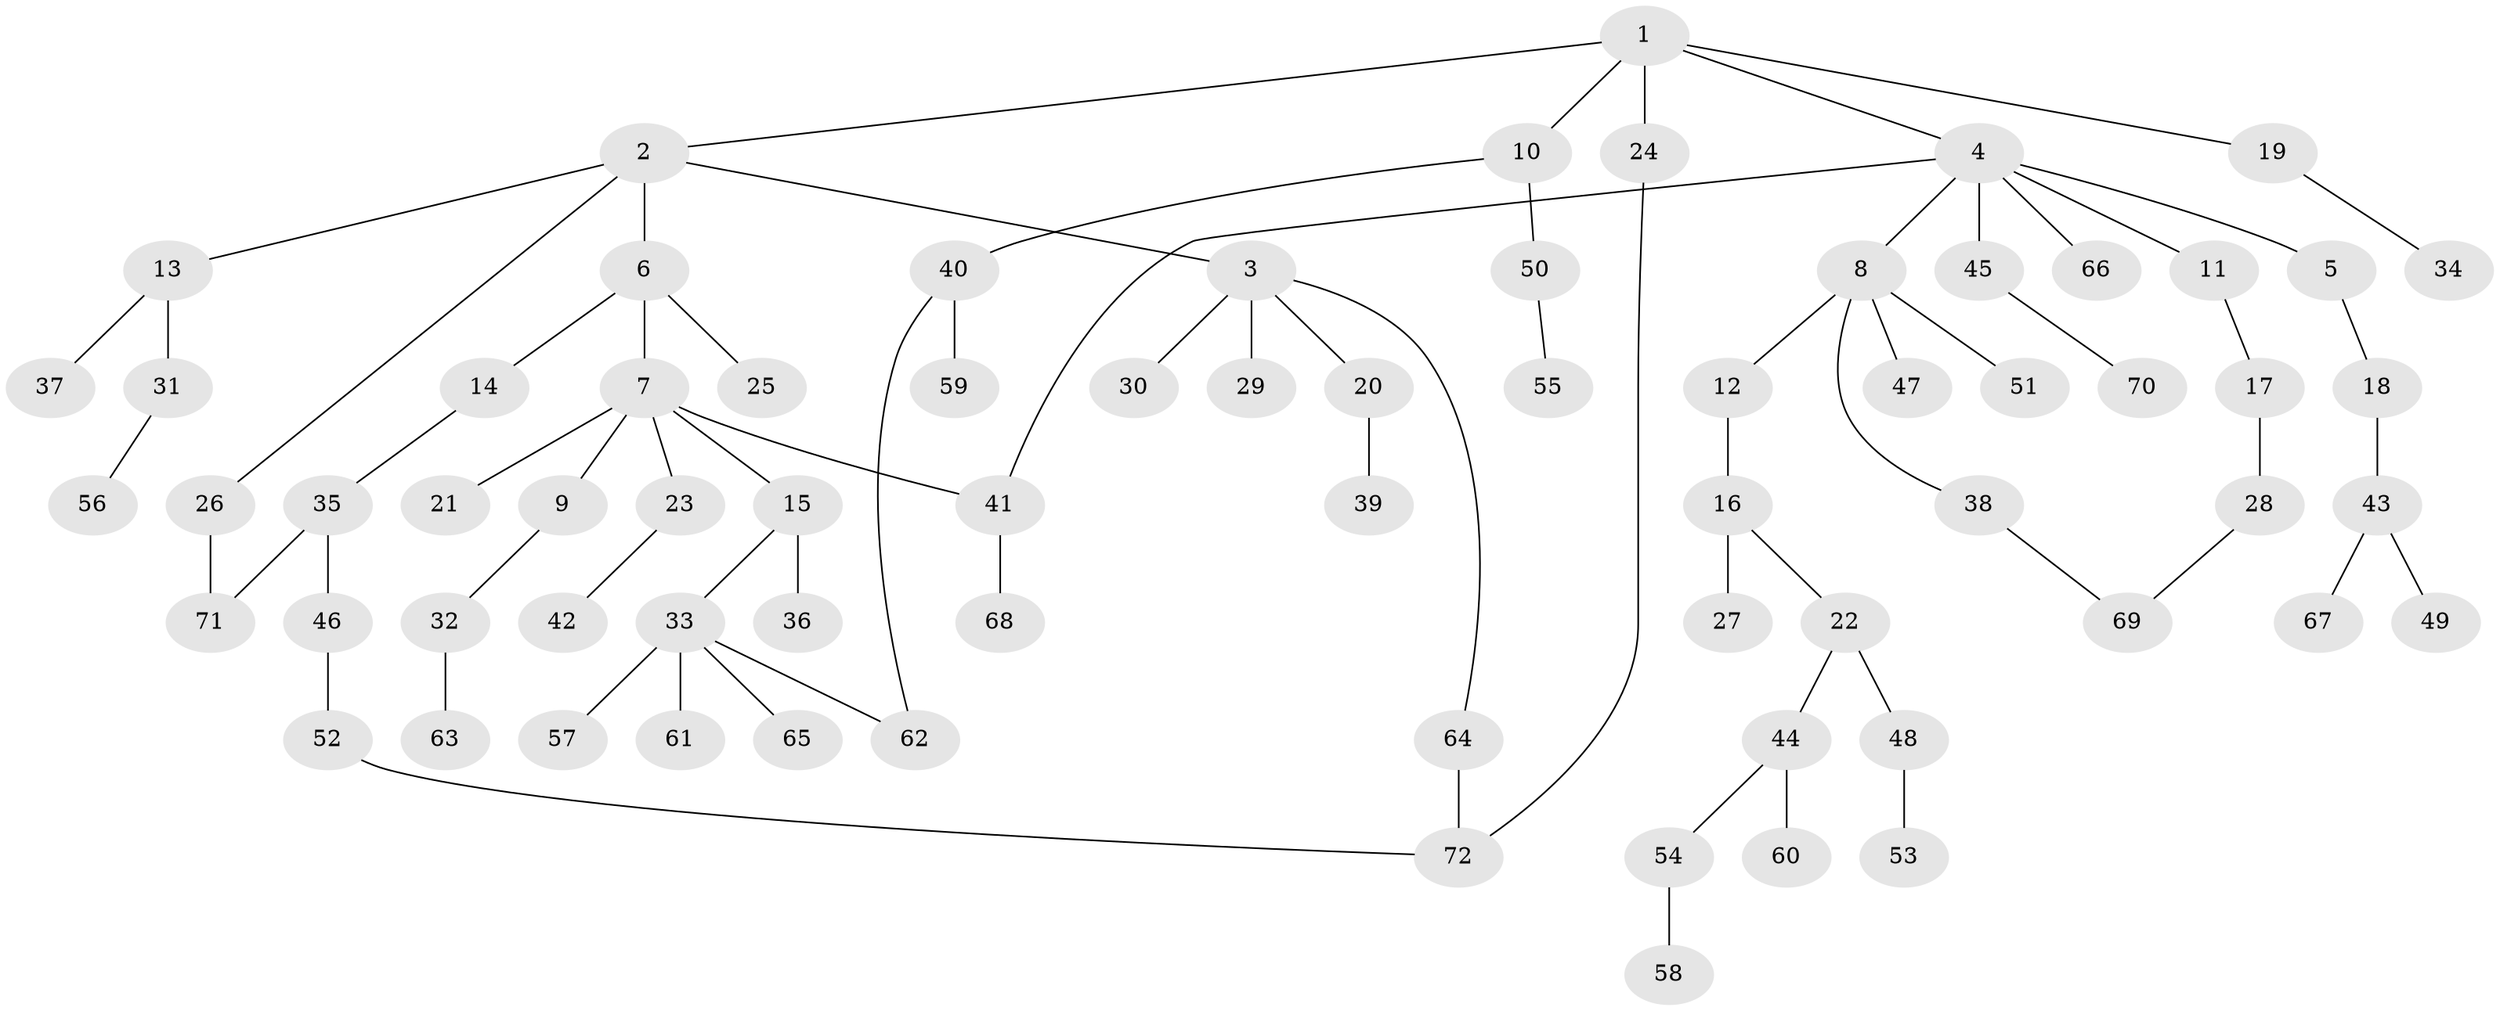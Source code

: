 // Generated by graph-tools (version 1.1) at 2025/01/03/09/25 03:01:07]
// undirected, 72 vertices, 77 edges
graph export_dot {
graph [start="1"]
  node [color=gray90,style=filled];
  1;
  2;
  3;
  4;
  5;
  6;
  7;
  8;
  9;
  10;
  11;
  12;
  13;
  14;
  15;
  16;
  17;
  18;
  19;
  20;
  21;
  22;
  23;
  24;
  25;
  26;
  27;
  28;
  29;
  30;
  31;
  32;
  33;
  34;
  35;
  36;
  37;
  38;
  39;
  40;
  41;
  42;
  43;
  44;
  45;
  46;
  47;
  48;
  49;
  50;
  51;
  52;
  53;
  54;
  55;
  56;
  57;
  58;
  59;
  60;
  61;
  62;
  63;
  64;
  65;
  66;
  67;
  68;
  69;
  70;
  71;
  72;
  1 -- 2;
  1 -- 4;
  1 -- 10;
  1 -- 19;
  1 -- 24;
  2 -- 3;
  2 -- 6;
  2 -- 13;
  2 -- 26;
  3 -- 20;
  3 -- 29;
  3 -- 30;
  3 -- 64;
  4 -- 5;
  4 -- 8;
  4 -- 11;
  4 -- 41;
  4 -- 45;
  4 -- 66;
  5 -- 18;
  6 -- 7;
  6 -- 14;
  6 -- 25;
  7 -- 9;
  7 -- 15;
  7 -- 21;
  7 -- 23;
  7 -- 41;
  8 -- 12;
  8 -- 38;
  8 -- 47;
  8 -- 51;
  9 -- 32;
  10 -- 40;
  10 -- 50;
  11 -- 17;
  12 -- 16;
  13 -- 31;
  13 -- 37;
  14 -- 35;
  15 -- 33;
  15 -- 36;
  16 -- 22;
  16 -- 27;
  17 -- 28;
  18 -- 43;
  19 -- 34;
  20 -- 39;
  22 -- 44;
  22 -- 48;
  23 -- 42;
  24 -- 72;
  26 -- 71;
  28 -- 69;
  31 -- 56;
  32 -- 63;
  33 -- 57;
  33 -- 61;
  33 -- 65;
  33 -- 62;
  35 -- 46;
  35 -- 71;
  38 -- 69;
  40 -- 59;
  40 -- 62;
  41 -- 68;
  43 -- 49;
  43 -- 67;
  44 -- 54;
  44 -- 60;
  45 -- 70;
  46 -- 52;
  48 -- 53;
  50 -- 55;
  52 -- 72;
  54 -- 58;
  64 -- 72;
}
